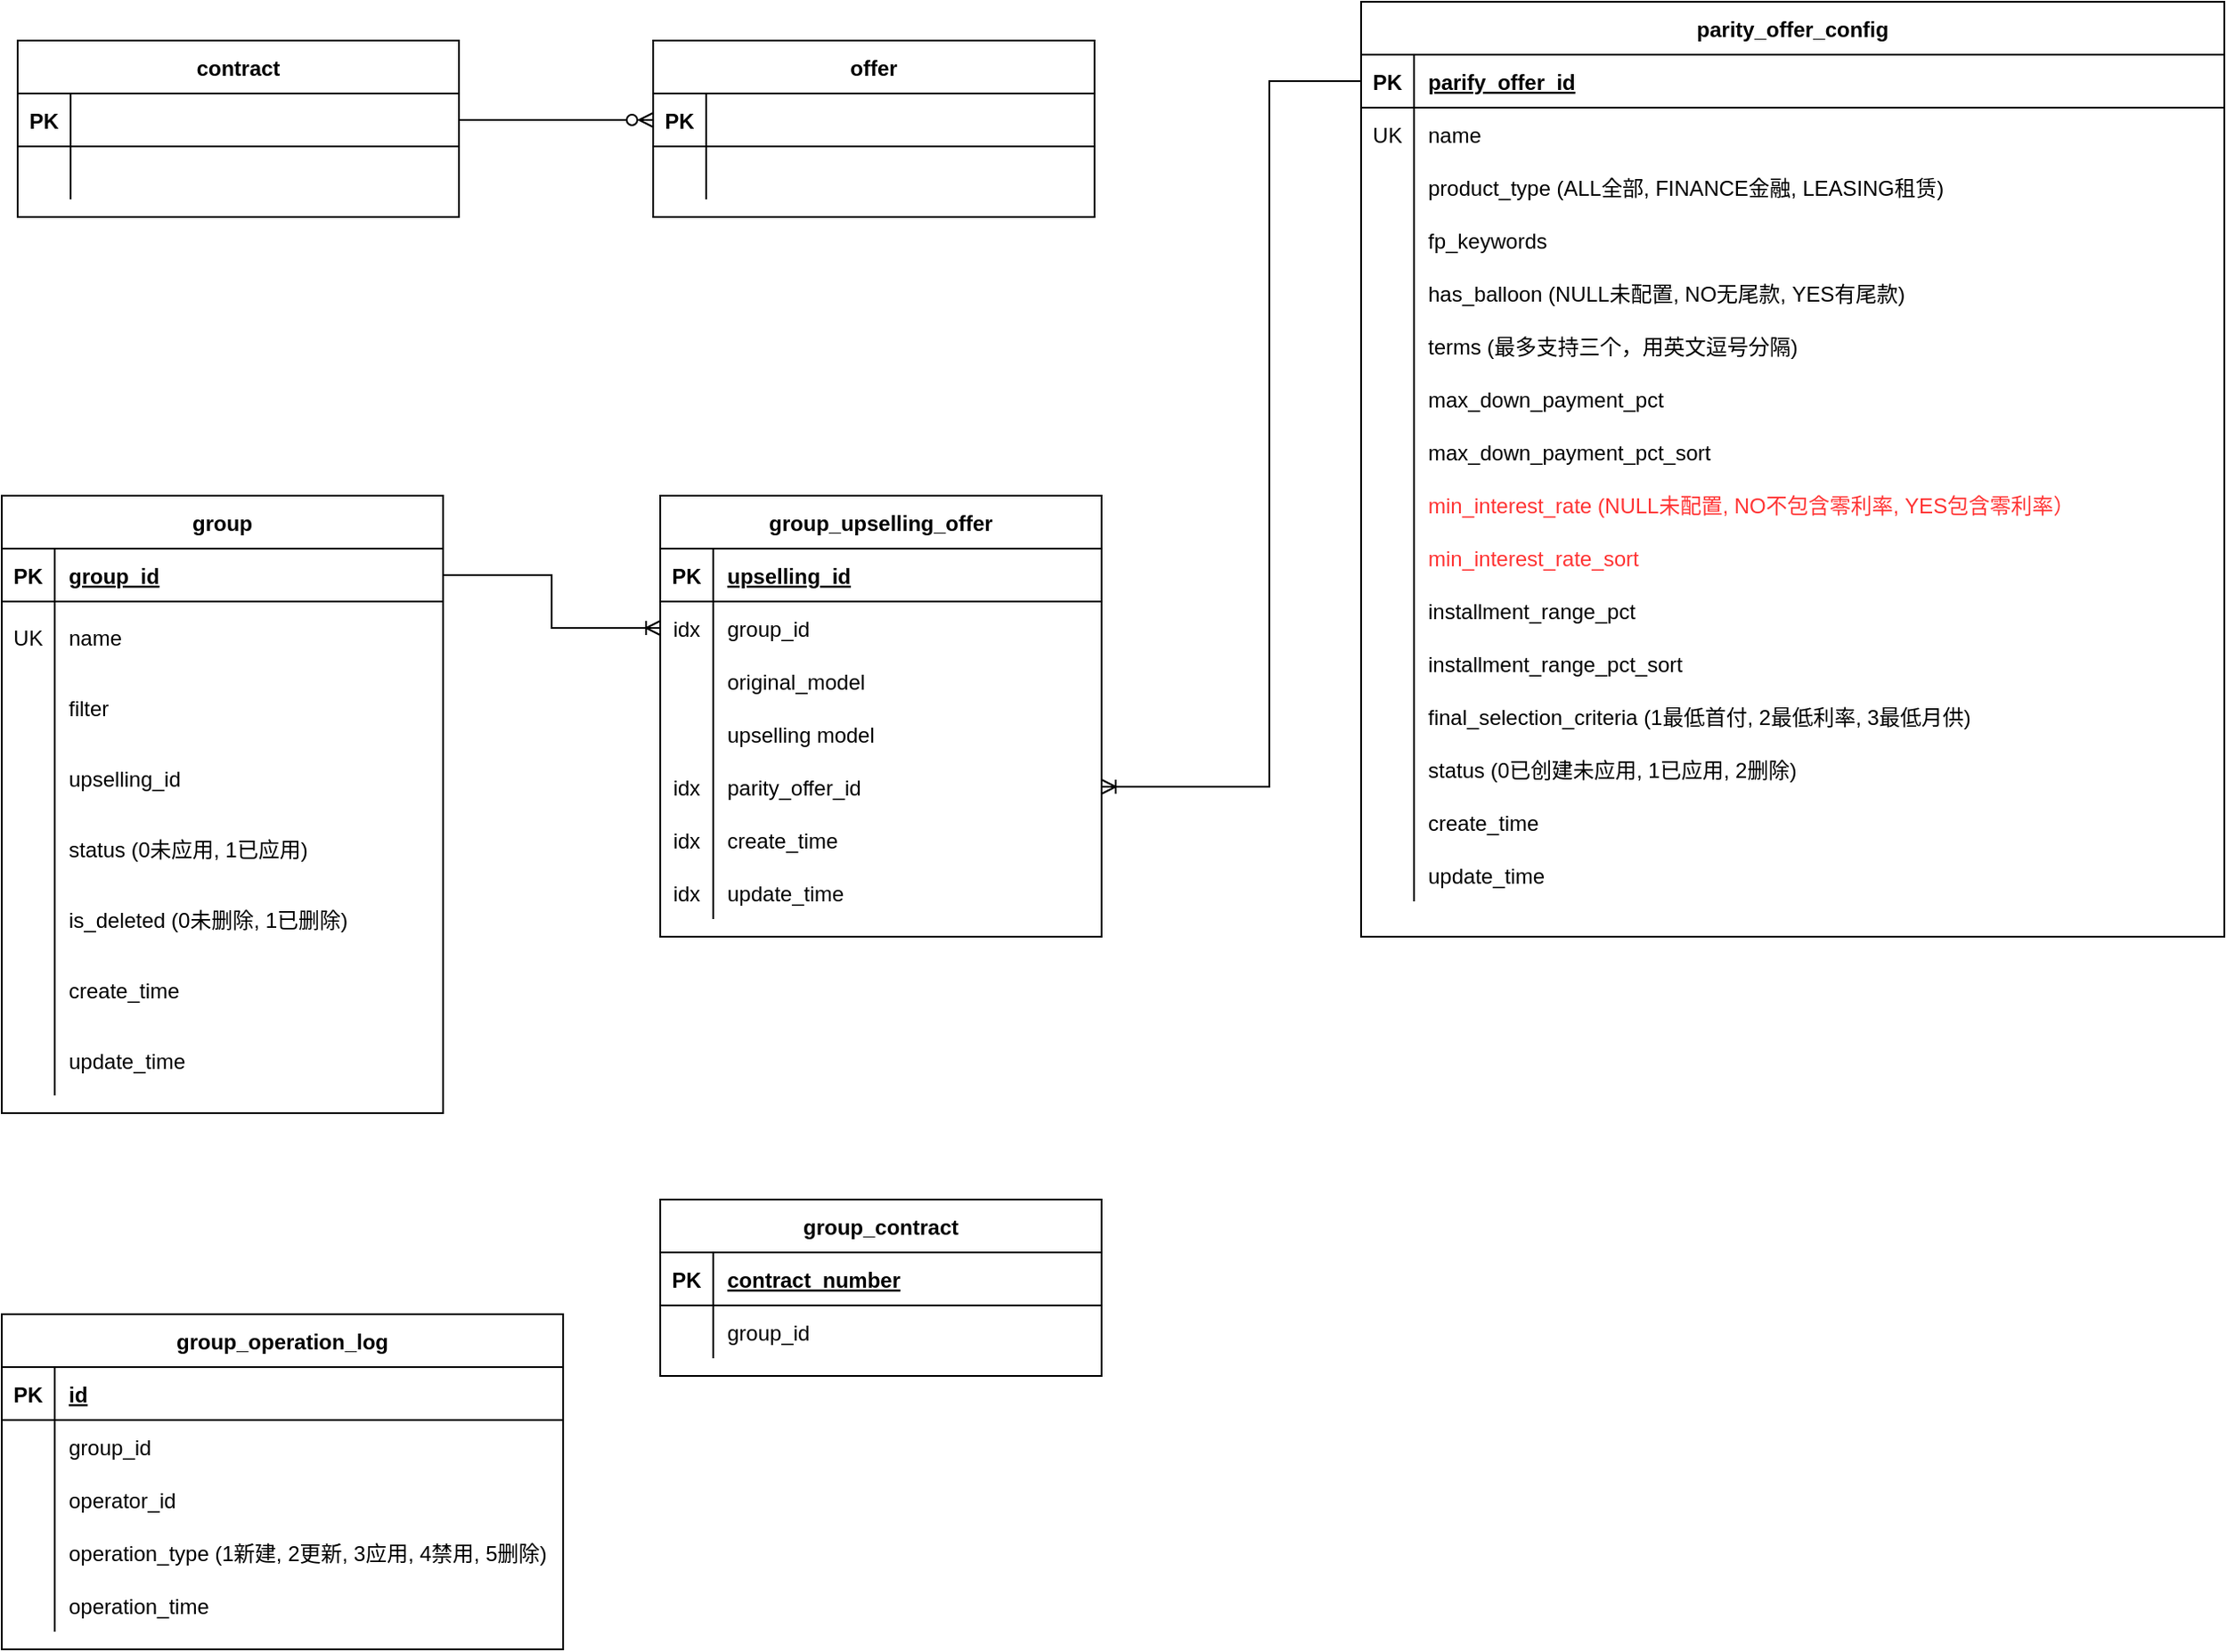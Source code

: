 <mxfile version="22.1.17" type="github">
  <diagram id="R2lEEEUBdFMjLlhIrx00" name="Page-1">
    <mxGraphModel dx="2038" dy="861" grid="1" gridSize="10" guides="1" tooltips="1" connect="1" arrows="1" fold="1" page="1" pageScale="1" pageWidth="850" pageHeight="1100" math="0" shadow="0" extFonts="Permanent Marker^https://fonts.googleapis.com/css?family=Permanent+Marker">
      <root>
        <mxCell id="0" />
        <mxCell id="1" parent="0" />
        <mxCell id="Lgd85yXxA8p3wqPTsEd0-1" value="contract" style="shape=table;startSize=30;container=1;collapsible=1;childLayout=tableLayout;fixedRows=1;rowLines=0;fontStyle=1;align=center;resizeLast=1;" parent="1" vertex="1">
          <mxGeometry x="-169" y="112" width="250" height="100" as="geometry" />
        </mxCell>
        <mxCell id="Lgd85yXxA8p3wqPTsEd0-2" value="" style="shape=partialRectangle;collapsible=0;dropTarget=0;pointerEvents=0;fillColor=none;points=[[0,0.5],[1,0.5]];portConstraint=eastwest;top=0;left=0;right=0;bottom=1;" parent="Lgd85yXxA8p3wqPTsEd0-1" vertex="1">
          <mxGeometry y="30" width="250" height="30" as="geometry" />
        </mxCell>
        <mxCell id="Lgd85yXxA8p3wqPTsEd0-3" value="PK" style="shape=partialRectangle;overflow=hidden;connectable=0;fillColor=none;top=0;left=0;bottom=0;right=0;fontStyle=1;" parent="Lgd85yXxA8p3wqPTsEd0-2" vertex="1">
          <mxGeometry width="30" height="30" as="geometry">
            <mxRectangle width="30" height="30" as="alternateBounds" />
          </mxGeometry>
        </mxCell>
        <mxCell id="Lgd85yXxA8p3wqPTsEd0-4" value="" style="shape=partialRectangle;overflow=hidden;connectable=0;fillColor=none;top=0;left=0;bottom=0;right=0;align=left;spacingLeft=6;fontStyle=5;" parent="Lgd85yXxA8p3wqPTsEd0-2" vertex="1">
          <mxGeometry x="30" width="220" height="30" as="geometry">
            <mxRectangle width="220" height="30" as="alternateBounds" />
          </mxGeometry>
        </mxCell>
        <mxCell id="Lgd85yXxA8p3wqPTsEd0-5" value="" style="shape=partialRectangle;collapsible=0;dropTarget=0;pointerEvents=0;fillColor=none;points=[[0,0.5],[1,0.5]];portConstraint=eastwest;top=0;left=0;right=0;bottom=0;" parent="Lgd85yXxA8p3wqPTsEd0-1" vertex="1">
          <mxGeometry y="60" width="250" height="30" as="geometry" />
        </mxCell>
        <mxCell id="Lgd85yXxA8p3wqPTsEd0-6" value="" style="shape=partialRectangle;overflow=hidden;connectable=0;fillColor=none;top=0;left=0;bottom=0;right=0;" parent="Lgd85yXxA8p3wqPTsEd0-5" vertex="1">
          <mxGeometry width="30" height="30" as="geometry">
            <mxRectangle width="30" height="30" as="alternateBounds" />
          </mxGeometry>
        </mxCell>
        <mxCell id="Lgd85yXxA8p3wqPTsEd0-7" value="" style="shape=partialRectangle;overflow=hidden;connectable=0;fillColor=none;top=0;left=0;bottom=0;right=0;align=left;spacingLeft=6;" parent="Lgd85yXxA8p3wqPTsEd0-5" vertex="1">
          <mxGeometry x="30" width="220" height="30" as="geometry">
            <mxRectangle width="220" height="30" as="alternateBounds" />
          </mxGeometry>
        </mxCell>
        <mxCell id="Lgd85yXxA8p3wqPTsEd0-8" value="offer" style="shape=table;startSize=30;container=1;collapsible=1;childLayout=tableLayout;fixedRows=1;rowLines=0;fontStyle=1;align=center;resizeLast=1;" parent="1" vertex="1">
          <mxGeometry x="191" y="112" width="250" height="100" as="geometry" />
        </mxCell>
        <mxCell id="Lgd85yXxA8p3wqPTsEd0-9" value="" style="shape=partialRectangle;collapsible=0;dropTarget=0;pointerEvents=0;fillColor=none;points=[[0,0.5],[1,0.5]];portConstraint=eastwest;top=0;left=0;right=0;bottom=1;" parent="Lgd85yXxA8p3wqPTsEd0-8" vertex="1">
          <mxGeometry y="30" width="250" height="30" as="geometry" />
        </mxCell>
        <mxCell id="Lgd85yXxA8p3wqPTsEd0-10" value="PK" style="shape=partialRectangle;overflow=hidden;connectable=0;fillColor=none;top=0;left=0;bottom=0;right=0;fontStyle=1;" parent="Lgd85yXxA8p3wqPTsEd0-9" vertex="1">
          <mxGeometry width="30" height="30" as="geometry">
            <mxRectangle width="30" height="30" as="alternateBounds" />
          </mxGeometry>
        </mxCell>
        <mxCell id="Lgd85yXxA8p3wqPTsEd0-11" value="" style="shape=partialRectangle;overflow=hidden;connectable=0;fillColor=none;top=0;left=0;bottom=0;right=0;align=left;spacingLeft=6;fontStyle=5;" parent="Lgd85yXxA8p3wqPTsEd0-9" vertex="1">
          <mxGeometry x="30" width="220" height="30" as="geometry">
            <mxRectangle width="220" height="30" as="alternateBounds" />
          </mxGeometry>
        </mxCell>
        <mxCell id="Lgd85yXxA8p3wqPTsEd0-12" value="" style="shape=partialRectangle;collapsible=0;dropTarget=0;pointerEvents=0;fillColor=none;points=[[0,0.5],[1,0.5]];portConstraint=eastwest;top=0;left=0;right=0;bottom=0;" parent="Lgd85yXxA8p3wqPTsEd0-8" vertex="1">
          <mxGeometry y="60" width="250" height="30" as="geometry" />
        </mxCell>
        <mxCell id="Lgd85yXxA8p3wqPTsEd0-13" value="" style="shape=partialRectangle;overflow=hidden;connectable=0;fillColor=none;top=0;left=0;bottom=0;right=0;" parent="Lgd85yXxA8p3wqPTsEd0-12" vertex="1">
          <mxGeometry width="30" height="30" as="geometry">
            <mxRectangle width="30" height="30" as="alternateBounds" />
          </mxGeometry>
        </mxCell>
        <mxCell id="Lgd85yXxA8p3wqPTsEd0-14" value="" style="shape=partialRectangle;overflow=hidden;connectable=0;fillColor=none;top=0;left=0;bottom=0;right=0;align=left;spacingLeft=6;" parent="Lgd85yXxA8p3wqPTsEd0-12" vertex="1">
          <mxGeometry x="30" width="220" height="30" as="geometry">
            <mxRectangle width="220" height="30" as="alternateBounds" />
          </mxGeometry>
        </mxCell>
        <mxCell id="Lgd85yXxA8p3wqPTsEd0-15" style="edgeStyle=orthogonalEdgeStyle;rounded=0;orthogonalLoop=1;jettySize=auto;html=1;exitX=1;exitY=0.5;exitDx=0;exitDy=0;entryX=0;entryY=0.5;entryDx=0;entryDy=0;endArrow=ERzeroToMany;endFill=0;" parent="1" source="Lgd85yXxA8p3wqPTsEd0-2" target="Lgd85yXxA8p3wqPTsEd0-9" edge="1">
          <mxGeometry relative="1" as="geometry" />
        </mxCell>
        <mxCell id="Lgd85yXxA8p3wqPTsEd0-16" value="group" style="shape=table;startSize=30;container=1;collapsible=1;childLayout=tableLayout;fixedRows=1;rowLines=0;fontStyle=1;align=center;resizeLast=1;" parent="1" vertex="1">
          <mxGeometry x="-178" y="370" width="250" height="350" as="geometry">
            <mxRectangle x="91" y="830" width="120" height="30" as="alternateBounds" />
          </mxGeometry>
        </mxCell>
        <mxCell id="Lgd85yXxA8p3wqPTsEd0-17" value="" style="shape=partialRectangle;collapsible=0;dropTarget=0;pointerEvents=0;fillColor=none;points=[[0,0.5],[1,0.5]];portConstraint=eastwest;top=0;left=0;right=0;bottom=1;" parent="Lgd85yXxA8p3wqPTsEd0-16" vertex="1">
          <mxGeometry y="30" width="250" height="30" as="geometry" />
        </mxCell>
        <mxCell id="Lgd85yXxA8p3wqPTsEd0-18" value="PK" style="shape=partialRectangle;overflow=hidden;connectable=0;fillColor=none;top=0;left=0;bottom=0;right=0;fontStyle=1;" parent="Lgd85yXxA8p3wqPTsEd0-17" vertex="1">
          <mxGeometry width="30" height="30" as="geometry">
            <mxRectangle width="30" height="30" as="alternateBounds" />
          </mxGeometry>
        </mxCell>
        <mxCell id="Lgd85yXxA8p3wqPTsEd0-19" value="group_id" style="shape=partialRectangle;overflow=hidden;connectable=0;fillColor=none;top=0;left=0;bottom=0;right=0;align=left;spacingLeft=6;fontStyle=5;" parent="Lgd85yXxA8p3wqPTsEd0-17" vertex="1">
          <mxGeometry x="30" width="220" height="30" as="geometry">
            <mxRectangle width="220" height="30" as="alternateBounds" />
          </mxGeometry>
        </mxCell>
        <mxCell id="Lgd85yXxA8p3wqPTsEd0-20" value="" style="shape=partialRectangle;collapsible=0;dropTarget=0;pointerEvents=0;fillColor=none;points=[[0,0.5],[1,0.5]];portConstraint=eastwest;top=0;left=0;right=0;bottom=0;" parent="Lgd85yXxA8p3wqPTsEd0-16" vertex="1">
          <mxGeometry y="60" width="250" height="40" as="geometry" />
        </mxCell>
        <mxCell id="Lgd85yXxA8p3wqPTsEd0-21" value="UK" style="shape=partialRectangle;overflow=hidden;connectable=0;fillColor=none;top=0;left=0;bottom=0;right=0;" parent="Lgd85yXxA8p3wqPTsEd0-20" vertex="1">
          <mxGeometry width="30" height="40" as="geometry">
            <mxRectangle width="30" height="40" as="alternateBounds" />
          </mxGeometry>
        </mxCell>
        <mxCell id="Lgd85yXxA8p3wqPTsEd0-22" value="name" style="shape=partialRectangle;overflow=hidden;connectable=0;fillColor=none;top=0;left=0;bottom=0;right=0;align=left;spacingLeft=6;" parent="Lgd85yXxA8p3wqPTsEd0-20" vertex="1">
          <mxGeometry x="30" width="220" height="40" as="geometry">
            <mxRectangle width="220" height="40" as="alternateBounds" />
          </mxGeometry>
        </mxCell>
        <mxCell id="Lgd85yXxA8p3wqPTsEd0-23" value="" style="shape=partialRectangle;collapsible=0;dropTarget=0;pointerEvents=0;fillColor=none;points=[[0,0.5],[1,0.5]];portConstraint=eastwest;top=0;left=0;right=0;bottom=0;" parent="Lgd85yXxA8p3wqPTsEd0-16" vertex="1">
          <mxGeometry y="100" width="250" height="40" as="geometry" />
        </mxCell>
        <mxCell id="Lgd85yXxA8p3wqPTsEd0-24" value="" style="shape=partialRectangle;overflow=hidden;connectable=0;fillColor=none;top=0;left=0;bottom=0;right=0;" parent="Lgd85yXxA8p3wqPTsEd0-23" vertex="1">
          <mxGeometry width="30" height="40" as="geometry">
            <mxRectangle width="30" height="40" as="alternateBounds" />
          </mxGeometry>
        </mxCell>
        <mxCell id="Lgd85yXxA8p3wqPTsEd0-25" value="filter" style="shape=partialRectangle;overflow=hidden;connectable=0;fillColor=none;top=0;left=0;bottom=0;right=0;align=left;spacingLeft=6;" parent="Lgd85yXxA8p3wqPTsEd0-23" vertex="1">
          <mxGeometry x="30" width="220" height="40" as="geometry">
            <mxRectangle width="220" height="40" as="alternateBounds" />
          </mxGeometry>
        </mxCell>
        <mxCell id="Lgd85yXxA8p3wqPTsEd0-26" value="" style="shape=partialRectangle;collapsible=0;dropTarget=0;pointerEvents=0;fillColor=none;points=[[0,0.5],[1,0.5]];portConstraint=eastwest;top=0;left=0;right=0;bottom=0;" parent="Lgd85yXxA8p3wqPTsEd0-16" vertex="1">
          <mxGeometry y="140" width="250" height="40" as="geometry" />
        </mxCell>
        <mxCell id="Lgd85yXxA8p3wqPTsEd0-27" value="" style="shape=partialRectangle;overflow=hidden;connectable=0;fillColor=none;top=0;left=0;bottom=0;right=0;" parent="Lgd85yXxA8p3wqPTsEd0-26" vertex="1">
          <mxGeometry width="30" height="40" as="geometry">
            <mxRectangle width="30" height="40" as="alternateBounds" />
          </mxGeometry>
        </mxCell>
        <mxCell id="Lgd85yXxA8p3wqPTsEd0-28" value="upselling_id" style="shape=partialRectangle;overflow=hidden;connectable=0;fillColor=none;top=0;left=0;bottom=0;right=0;align=left;spacingLeft=6;" parent="Lgd85yXxA8p3wqPTsEd0-26" vertex="1">
          <mxGeometry x="30" width="220" height="40" as="geometry">
            <mxRectangle width="220" height="40" as="alternateBounds" />
          </mxGeometry>
        </mxCell>
        <mxCell id="Lgd85yXxA8p3wqPTsEd0-29" value="" style="shape=partialRectangle;collapsible=0;dropTarget=0;pointerEvents=0;fillColor=none;points=[[0,0.5],[1,0.5]];portConstraint=eastwest;top=0;left=0;right=0;bottom=0;" parent="Lgd85yXxA8p3wqPTsEd0-16" vertex="1">
          <mxGeometry y="180" width="250" height="40" as="geometry" />
        </mxCell>
        <mxCell id="Lgd85yXxA8p3wqPTsEd0-30" value="" style="shape=partialRectangle;overflow=hidden;connectable=0;fillColor=none;top=0;left=0;bottom=0;right=0;" parent="Lgd85yXxA8p3wqPTsEd0-29" vertex="1">
          <mxGeometry width="30" height="40" as="geometry">
            <mxRectangle width="30" height="40" as="alternateBounds" />
          </mxGeometry>
        </mxCell>
        <mxCell id="Lgd85yXxA8p3wqPTsEd0-31" value="status (0未应用, 1已应用)" style="shape=partialRectangle;overflow=hidden;connectable=0;fillColor=none;top=0;left=0;bottom=0;right=0;align=left;spacingLeft=6;" parent="Lgd85yXxA8p3wqPTsEd0-29" vertex="1">
          <mxGeometry x="30" width="220" height="40" as="geometry">
            <mxRectangle width="220" height="40" as="alternateBounds" />
          </mxGeometry>
        </mxCell>
        <mxCell id="Lgd85yXxA8p3wqPTsEd0-32" value="" style="shape=partialRectangle;collapsible=0;dropTarget=0;pointerEvents=0;fillColor=none;points=[[0,0.5],[1,0.5]];portConstraint=eastwest;top=0;left=0;right=0;bottom=0;" parent="Lgd85yXxA8p3wqPTsEd0-16" vertex="1">
          <mxGeometry y="220" width="250" height="40" as="geometry" />
        </mxCell>
        <mxCell id="Lgd85yXxA8p3wqPTsEd0-33" value="" style="shape=partialRectangle;overflow=hidden;connectable=0;fillColor=none;top=0;left=0;bottom=0;right=0;" parent="Lgd85yXxA8p3wqPTsEd0-32" vertex="1">
          <mxGeometry width="30" height="40" as="geometry">
            <mxRectangle width="30" height="40" as="alternateBounds" />
          </mxGeometry>
        </mxCell>
        <mxCell id="Lgd85yXxA8p3wqPTsEd0-34" value="is_deleted (0未删除, 1已删除)" style="shape=partialRectangle;overflow=hidden;connectable=0;fillColor=none;top=0;left=0;bottom=0;right=0;align=left;spacingLeft=6;" parent="Lgd85yXxA8p3wqPTsEd0-32" vertex="1">
          <mxGeometry x="30" width="220" height="40" as="geometry">
            <mxRectangle width="220" height="40" as="alternateBounds" />
          </mxGeometry>
        </mxCell>
        <mxCell id="zZ3A37CLWOh8GCv3uw9L-1" value="" style="shape=partialRectangle;collapsible=0;dropTarget=0;pointerEvents=0;fillColor=none;points=[[0,0.5],[1,0.5]];portConstraint=eastwest;top=0;left=0;right=0;bottom=0;" parent="Lgd85yXxA8p3wqPTsEd0-16" vertex="1">
          <mxGeometry y="260" width="250" height="40" as="geometry" />
        </mxCell>
        <mxCell id="zZ3A37CLWOh8GCv3uw9L-2" value="" style="shape=partialRectangle;overflow=hidden;connectable=0;fillColor=none;top=0;left=0;bottom=0;right=0;" parent="zZ3A37CLWOh8GCv3uw9L-1" vertex="1">
          <mxGeometry width="30" height="40" as="geometry">
            <mxRectangle width="30" height="40" as="alternateBounds" />
          </mxGeometry>
        </mxCell>
        <mxCell id="zZ3A37CLWOh8GCv3uw9L-3" value="create_time" style="shape=partialRectangle;overflow=hidden;connectable=0;fillColor=none;top=0;left=0;bottom=0;right=0;align=left;spacingLeft=6;" parent="zZ3A37CLWOh8GCv3uw9L-1" vertex="1">
          <mxGeometry x="30" width="220" height="40" as="geometry">
            <mxRectangle width="220" height="40" as="alternateBounds" />
          </mxGeometry>
        </mxCell>
        <mxCell id="zZ3A37CLWOh8GCv3uw9L-4" value="" style="shape=partialRectangle;collapsible=0;dropTarget=0;pointerEvents=0;fillColor=none;points=[[0,0.5],[1,0.5]];portConstraint=eastwest;top=0;left=0;right=0;bottom=0;" parent="Lgd85yXxA8p3wqPTsEd0-16" vertex="1">
          <mxGeometry y="300" width="250" height="40" as="geometry" />
        </mxCell>
        <mxCell id="zZ3A37CLWOh8GCv3uw9L-5" value="" style="shape=partialRectangle;overflow=hidden;connectable=0;fillColor=none;top=0;left=0;bottom=0;right=0;" parent="zZ3A37CLWOh8GCv3uw9L-4" vertex="1">
          <mxGeometry width="30" height="40" as="geometry">
            <mxRectangle width="30" height="40" as="alternateBounds" />
          </mxGeometry>
        </mxCell>
        <mxCell id="zZ3A37CLWOh8GCv3uw9L-6" value="update_time" style="shape=partialRectangle;overflow=hidden;connectable=0;fillColor=none;top=0;left=0;bottom=0;right=0;align=left;spacingLeft=6;" parent="zZ3A37CLWOh8GCv3uw9L-4" vertex="1">
          <mxGeometry x="30" width="220" height="40" as="geometry">
            <mxRectangle width="220" height="40" as="alternateBounds" />
          </mxGeometry>
        </mxCell>
        <mxCell id="Lgd85yXxA8p3wqPTsEd0-35" value="parity_offer_config" style="shape=table;startSize=30;container=1;collapsible=1;childLayout=tableLayout;fixedRows=1;rowLines=0;fontStyle=1;align=center;resizeLast=1;" parent="1" vertex="1">
          <mxGeometry x="592" y="90" width="489" height="530" as="geometry" />
        </mxCell>
        <mxCell id="Lgd85yXxA8p3wqPTsEd0-36" value="" style="shape=partialRectangle;collapsible=0;dropTarget=0;pointerEvents=0;fillColor=none;points=[[0,0.5],[1,0.5]];portConstraint=eastwest;top=0;left=0;right=0;bottom=1;" parent="Lgd85yXxA8p3wqPTsEd0-35" vertex="1">
          <mxGeometry y="30" width="489" height="30" as="geometry" />
        </mxCell>
        <mxCell id="Lgd85yXxA8p3wqPTsEd0-37" value="PK" style="shape=partialRectangle;overflow=hidden;connectable=0;fillColor=none;top=0;left=0;bottom=0;right=0;fontStyle=1;" parent="Lgd85yXxA8p3wqPTsEd0-36" vertex="1">
          <mxGeometry width="30" height="30" as="geometry">
            <mxRectangle width="30" height="30" as="alternateBounds" />
          </mxGeometry>
        </mxCell>
        <mxCell id="Lgd85yXxA8p3wqPTsEd0-38" value="parify_offer_id" style="shape=partialRectangle;overflow=hidden;connectable=0;fillColor=none;top=0;left=0;bottom=0;right=0;align=left;spacingLeft=6;fontStyle=5;" parent="Lgd85yXxA8p3wqPTsEd0-36" vertex="1">
          <mxGeometry x="30" width="459" height="30" as="geometry">
            <mxRectangle width="459" height="30" as="alternateBounds" />
          </mxGeometry>
        </mxCell>
        <mxCell id="Lgd85yXxA8p3wqPTsEd0-39" value="" style="shape=partialRectangle;collapsible=0;dropTarget=0;pointerEvents=0;fillColor=none;points=[[0,0.5],[1,0.5]];portConstraint=eastwest;top=0;left=0;right=0;bottom=0;" parent="Lgd85yXxA8p3wqPTsEd0-35" vertex="1">
          <mxGeometry y="60" width="489" height="30" as="geometry" />
        </mxCell>
        <mxCell id="Lgd85yXxA8p3wqPTsEd0-40" value="UK" style="shape=partialRectangle;overflow=hidden;connectable=0;fillColor=none;top=0;left=0;bottom=0;right=0;" parent="Lgd85yXxA8p3wqPTsEd0-39" vertex="1">
          <mxGeometry width="30" height="30" as="geometry">
            <mxRectangle width="30" height="30" as="alternateBounds" />
          </mxGeometry>
        </mxCell>
        <mxCell id="Lgd85yXxA8p3wqPTsEd0-41" value="name" style="shape=partialRectangle;overflow=hidden;connectable=0;fillColor=none;top=0;left=0;bottom=0;right=0;align=left;spacingLeft=6;" parent="Lgd85yXxA8p3wqPTsEd0-39" vertex="1">
          <mxGeometry x="30" width="459" height="30" as="geometry">
            <mxRectangle width="459" height="30" as="alternateBounds" />
          </mxGeometry>
        </mxCell>
        <mxCell id="Lgd85yXxA8p3wqPTsEd0-42" value="" style="shape=partialRectangle;collapsible=0;dropTarget=0;pointerEvents=0;fillColor=none;points=[[0,0.5],[1,0.5]];portConstraint=eastwest;top=0;left=0;right=0;bottom=0;" parent="Lgd85yXxA8p3wqPTsEd0-35" vertex="1">
          <mxGeometry y="90" width="489" height="30" as="geometry" />
        </mxCell>
        <mxCell id="Lgd85yXxA8p3wqPTsEd0-43" value="" style="shape=partialRectangle;overflow=hidden;connectable=0;fillColor=none;top=0;left=0;bottom=0;right=0;" parent="Lgd85yXxA8p3wqPTsEd0-42" vertex="1">
          <mxGeometry width="30" height="30" as="geometry">
            <mxRectangle width="30" height="30" as="alternateBounds" />
          </mxGeometry>
        </mxCell>
        <mxCell id="Lgd85yXxA8p3wqPTsEd0-44" value="product_type (ALL全部, FINANCE金融, LEASING租赁)" style="shape=partialRectangle;overflow=hidden;connectable=0;fillColor=none;top=0;left=0;bottom=0;right=0;align=left;spacingLeft=6;" parent="Lgd85yXxA8p3wqPTsEd0-42" vertex="1">
          <mxGeometry x="30" width="459" height="30" as="geometry">
            <mxRectangle width="459" height="30" as="alternateBounds" />
          </mxGeometry>
        </mxCell>
        <mxCell id="eo6Eqj7wrOhR0pZaT2Og-4" value="" style="shape=partialRectangle;collapsible=0;dropTarget=0;pointerEvents=0;fillColor=none;points=[[0,0.5],[1,0.5]];portConstraint=eastwest;top=0;left=0;right=0;bottom=0;" vertex="1" parent="Lgd85yXxA8p3wqPTsEd0-35">
          <mxGeometry y="120" width="489" height="30" as="geometry" />
        </mxCell>
        <mxCell id="eo6Eqj7wrOhR0pZaT2Og-5" value="" style="shape=partialRectangle;overflow=hidden;connectable=0;fillColor=none;top=0;left=0;bottom=0;right=0;" vertex="1" parent="eo6Eqj7wrOhR0pZaT2Og-4">
          <mxGeometry width="30" height="30" as="geometry">
            <mxRectangle width="30" height="30" as="alternateBounds" />
          </mxGeometry>
        </mxCell>
        <mxCell id="eo6Eqj7wrOhR0pZaT2Og-6" value="fp_keywords" style="shape=partialRectangle;overflow=hidden;connectable=0;fillColor=none;top=0;left=0;bottom=0;right=0;align=left;spacingLeft=6;" vertex="1" parent="eo6Eqj7wrOhR0pZaT2Og-4">
          <mxGeometry x="30" width="459" height="30" as="geometry">
            <mxRectangle width="459" height="30" as="alternateBounds" />
          </mxGeometry>
        </mxCell>
        <mxCell id="Lgd85yXxA8p3wqPTsEd0-45" value="" style="shape=partialRectangle;collapsible=0;dropTarget=0;pointerEvents=0;fillColor=none;points=[[0,0.5],[1,0.5]];portConstraint=eastwest;top=0;left=0;right=0;bottom=0;" parent="Lgd85yXxA8p3wqPTsEd0-35" vertex="1">
          <mxGeometry y="150" width="489" height="30" as="geometry" />
        </mxCell>
        <mxCell id="Lgd85yXxA8p3wqPTsEd0-46" value="" style="shape=partialRectangle;overflow=hidden;connectable=0;fillColor=none;top=0;left=0;bottom=0;right=0;" parent="Lgd85yXxA8p3wqPTsEd0-45" vertex="1">
          <mxGeometry width="30" height="30" as="geometry">
            <mxRectangle width="30" height="30" as="alternateBounds" />
          </mxGeometry>
        </mxCell>
        <mxCell id="Lgd85yXxA8p3wqPTsEd0-47" value="has_balloon (NULL未配置, NO无尾款, YES有尾款)" style="shape=partialRectangle;overflow=hidden;connectable=0;fillColor=none;top=0;left=0;bottom=0;right=0;align=left;spacingLeft=6;" parent="Lgd85yXxA8p3wqPTsEd0-45" vertex="1">
          <mxGeometry x="30" width="459" height="30" as="geometry">
            <mxRectangle width="459" height="30" as="alternateBounds" />
          </mxGeometry>
        </mxCell>
        <mxCell id="Lgd85yXxA8p3wqPTsEd0-48" value="" style="shape=partialRectangle;collapsible=0;dropTarget=0;pointerEvents=0;fillColor=none;points=[[0,0.5],[1,0.5]];portConstraint=eastwest;top=0;left=0;right=0;bottom=0;" parent="Lgd85yXxA8p3wqPTsEd0-35" vertex="1">
          <mxGeometry y="180" width="489" height="30" as="geometry" />
        </mxCell>
        <mxCell id="Lgd85yXxA8p3wqPTsEd0-49" value="" style="shape=partialRectangle;overflow=hidden;connectable=0;fillColor=none;top=0;left=0;bottom=0;right=0;" parent="Lgd85yXxA8p3wqPTsEd0-48" vertex="1">
          <mxGeometry width="30" height="30" as="geometry">
            <mxRectangle width="30" height="30" as="alternateBounds" />
          </mxGeometry>
        </mxCell>
        <mxCell id="Lgd85yXxA8p3wqPTsEd0-50" value="terms (最多支持三个，用英文逗号分隔)" style="shape=partialRectangle;overflow=hidden;connectable=0;fillColor=none;top=0;left=0;bottom=0;right=0;align=left;spacingLeft=6;" parent="Lgd85yXxA8p3wqPTsEd0-48" vertex="1">
          <mxGeometry x="30" width="459" height="30" as="geometry">
            <mxRectangle width="459" height="30" as="alternateBounds" />
          </mxGeometry>
        </mxCell>
        <mxCell id="Lgd85yXxA8p3wqPTsEd0-57" value="" style="shape=partialRectangle;collapsible=0;dropTarget=0;pointerEvents=0;fillColor=none;points=[[0,0.5],[1,0.5]];portConstraint=eastwest;top=0;left=0;right=0;bottom=0;" parent="Lgd85yXxA8p3wqPTsEd0-35" vertex="1">
          <mxGeometry y="210" width="489" height="30" as="geometry" />
        </mxCell>
        <mxCell id="Lgd85yXxA8p3wqPTsEd0-58" value="" style="shape=partialRectangle;overflow=hidden;connectable=0;fillColor=none;top=0;left=0;bottom=0;right=0;" parent="Lgd85yXxA8p3wqPTsEd0-57" vertex="1">
          <mxGeometry width="30" height="30" as="geometry">
            <mxRectangle width="30" height="30" as="alternateBounds" />
          </mxGeometry>
        </mxCell>
        <mxCell id="Lgd85yXxA8p3wqPTsEd0-59" value="max_down_payment_pct" style="shape=partialRectangle;overflow=hidden;connectable=0;fillColor=none;top=0;left=0;bottom=0;right=0;align=left;spacingLeft=6;" parent="Lgd85yXxA8p3wqPTsEd0-57" vertex="1">
          <mxGeometry x="30" width="459" height="30" as="geometry">
            <mxRectangle width="459" height="30" as="alternateBounds" />
          </mxGeometry>
        </mxCell>
        <mxCell id="Lgd85yXxA8p3wqPTsEd0-60" value="" style="shape=partialRectangle;collapsible=0;dropTarget=0;pointerEvents=0;fillColor=none;points=[[0,0.5],[1,0.5]];portConstraint=eastwest;top=0;left=0;right=0;bottom=0;" parent="Lgd85yXxA8p3wqPTsEd0-35" vertex="1">
          <mxGeometry y="240" width="489" height="30" as="geometry" />
        </mxCell>
        <mxCell id="Lgd85yXxA8p3wqPTsEd0-61" value="" style="shape=partialRectangle;overflow=hidden;connectable=0;fillColor=none;top=0;left=0;bottom=0;right=0;" parent="Lgd85yXxA8p3wqPTsEd0-60" vertex="1">
          <mxGeometry width="30" height="30" as="geometry">
            <mxRectangle width="30" height="30" as="alternateBounds" />
          </mxGeometry>
        </mxCell>
        <mxCell id="Lgd85yXxA8p3wqPTsEd0-62" value="max_down_payment_pct_sort" style="shape=partialRectangle;overflow=hidden;connectable=0;fillColor=none;top=0;left=0;bottom=0;right=0;align=left;spacingLeft=6;" parent="Lgd85yXxA8p3wqPTsEd0-60" vertex="1">
          <mxGeometry x="30" width="459" height="30" as="geometry">
            <mxRectangle width="459" height="30" as="alternateBounds" />
          </mxGeometry>
        </mxCell>
        <mxCell id="Lgd85yXxA8p3wqPTsEd0-63" value="" style="shape=partialRectangle;collapsible=0;dropTarget=0;pointerEvents=0;fillColor=none;points=[[0,0.5],[1,0.5]];portConstraint=eastwest;top=0;left=0;right=0;bottom=0;" parent="Lgd85yXxA8p3wqPTsEd0-35" vertex="1">
          <mxGeometry y="270" width="489" height="30" as="geometry" />
        </mxCell>
        <mxCell id="Lgd85yXxA8p3wqPTsEd0-64" value="" style="shape=partialRectangle;overflow=hidden;connectable=0;fillColor=none;top=0;left=0;bottom=0;right=0;" parent="Lgd85yXxA8p3wqPTsEd0-63" vertex="1">
          <mxGeometry width="30" height="30" as="geometry">
            <mxRectangle width="30" height="30" as="alternateBounds" />
          </mxGeometry>
        </mxCell>
        <mxCell id="Lgd85yXxA8p3wqPTsEd0-65" value="min_interest_rate (NULL未配置, NO不包含零利率, YES包含零利率）" style="shape=partialRectangle;overflow=hidden;connectable=0;fillColor=none;top=0;left=0;bottom=0;right=0;align=left;spacingLeft=6;labelBackgroundColor=default;fontColor=#FF3333;" parent="Lgd85yXxA8p3wqPTsEd0-63" vertex="1">
          <mxGeometry x="30" width="459" height="30" as="geometry">
            <mxRectangle width="459" height="30" as="alternateBounds" />
          </mxGeometry>
        </mxCell>
        <mxCell id="Lgd85yXxA8p3wqPTsEd0-66" value="" style="shape=partialRectangle;collapsible=0;dropTarget=0;pointerEvents=0;fillColor=none;points=[[0,0.5],[1,0.5]];portConstraint=eastwest;top=0;left=0;right=0;bottom=0;" parent="Lgd85yXxA8p3wqPTsEd0-35" vertex="1">
          <mxGeometry y="300" width="489" height="30" as="geometry" />
        </mxCell>
        <mxCell id="Lgd85yXxA8p3wqPTsEd0-67" value="" style="shape=partialRectangle;overflow=hidden;connectable=0;fillColor=none;top=0;left=0;bottom=0;right=0;" parent="Lgd85yXxA8p3wqPTsEd0-66" vertex="1">
          <mxGeometry width="30" height="30" as="geometry">
            <mxRectangle width="30" height="30" as="alternateBounds" />
          </mxGeometry>
        </mxCell>
        <mxCell id="Lgd85yXxA8p3wqPTsEd0-68" value="min_interest_rate_sort" style="shape=partialRectangle;overflow=hidden;connectable=0;fillColor=none;top=0;left=0;bottom=0;right=0;align=left;spacingLeft=6;fontColor=#FF3333;" parent="Lgd85yXxA8p3wqPTsEd0-66" vertex="1">
          <mxGeometry x="30" width="459" height="30" as="geometry">
            <mxRectangle width="459" height="30" as="alternateBounds" />
          </mxGeometry>
        </mxCell>
        <mxCell id="Lgd85yXxA8p3wqPTsEd0-69" value="" style="shape=partialRectangle;collapsible=0;dropTarget=0;pointerEvents=0;fillColor=none;points=[[0,0.5],[1,0.5]];portConstraint=eastwest;top=0;left=0;right=0;bottom=0;" parent="Lgd85yXxA8p3wqPTsEd0-35" vertex="1">
          <mxGeometry y="330" width="489" height="30" as="geometry" />
        </mxCell>
        <mxCell id="Lgd85yXxA8p3wqPTsEd0-70" value="" style="shape=partialRectangle;overflow=hidden;connectable=0;fillColor=none;top=0;left=0;bottom=0;right=0;" parent="Lgd85yXxA8p3wqPTsEd0-69" vertex="1">
          <mxGeometry width="30" height="30" as="geometry">
            <mxRectangle width="30" height="30" as="alternateBounds" />
          </mxGeometry>
        </mxCell>
        <mxCell id="Lgd85yXxA8p3wqPTsEd0-71" value="installment_range_pct" style="shape=partialRectangle;overflow=hidden;connectable=0;fillColor=none;top=0;left=0;bottom=0;right=0;align=left;spacingLeft=6;" parent="Lgd85yXxA8p3wqPTsEd0-69" vertex="1">
          <mxGeometry x="30" width="459" height="30" as="geometry">
            <mxRectangle width="459" height="30" as="alternateBounds" />
          </mxGeometry>
        </mxCell>
        <mxCell id="Lgd85yXxA8p3wqPTsEd0-72" value="" style="shape=partialRectangle;collapsible=0;dropTarget=0;pointerEvents=0;fillColor=none;points=[[0,0.5],[1,0.5]];portConstraint=eastwest;top=0;left=0;right=0;bottom=0;" parent="Lgd85yXxA8p3wqPTsEd0-35" vertex="1">
          <mxGeometry y="360" width="489" height="30" as="geometry" />
        </mxCell>
        <mxCell id="Lgd85yXxA8p3wqPTsEd0-73" value="" style="shape=partialRectangle;overflow=hidden;connectable=0;fillColor=none;top=0;left=0;bottom=0;right=0;" parent="Lgd85yXxA8p3wqPTsEd0-72" vertex="1">
          <mxGeometry width="30" height="30" as="geometry">
            <mxRectangle width="30" height="30" as="alternateBounds" />
          </mxGeometry>
        </mxCell>
        <mxCell id="Lgd85yXxA8p3wqPTsEd0-74" value="installment_range_pct_sort" style="shape=partialRectangle;overflow=hidden;connectable=0;fillColor=none;top=0;left=0;bottom=0;right=0;align=left;spacingLeft=6;" parent="Lgd85yXxA8p3wqPTsEd0-72" vertex="1">
          <mxGeometry x="30" width="459" height="30" as="geometry">
            <mxRectangle width="459" height="30" as="alternateBounds" />
          </mxGeometry>
        </mxCell>
        <mxCell id="Lgd85yXxA8p3wqPTsEd0-75" value="" style="shape=partialRectangle;collapsible=0;dropTarget=0;pointerEvents=0;fillColor=none;points=[[0,0.5],[1,0.5]];portConstraint=eastwest;top=0;left=0;right=0;bottom=0;" parent="Lgd85yXxA8p3wqPTsEd0-35" vertex="1">
          <mxGeometry y="390" width="489" height="30" as="geometry" />
        </mxCell>
        <mxCell id="Lgd85yXxA8p3wqPTsEd0-76" value="" style="shape=partialRectangle;overflow=hidden;connectable=0;fillColor=none;top=0;left=0;bottom=0;right=0;" parent="Lgd85yXxA8p3wqPTsEd0-75" vertex="1">
          <mxGeometry width="30" height="30" as="geometry">
            <mxRectangle width="30" height="30" as="alternateBounds" />
          </mxGeometry>
        </mxCell>
        <mxCell id="Lgd85yXxA8p3wqPTsEd0-77" value="final_selection_criteria (1最低首付, 2最低利率, 3最低月供)" style="shape=partialRectangle;overflow=hidden;connectable=0;fillColor=none;top=0;left=0;bottom=0;right=0;align=left;spacingLeft=6;" parent="Lgd85yXxA8p3wqPTsEd0-75" vertex="1">
          <mxGeometry x="30" width="459" height="30" as="geometry">
            <mxRectangle width="459" height="30" as="alternateBounds" />
          </mxGeometry>
        </mxCell>
        <mxCell id="eo6Eqj7wrOhR0pZaT2Og-1" value="" style="shape=partialRectangle;collapsible=0;dropTarget=0;pointerEvents=0;fillColor=none;points=[[0,0.5],[1,0.5]];portConstraint=eastwest;top=0;left=0;right=0;bottom=0;" vertex="1" parent="Lgd85yXxA8p3wqPTsEd0-35">
          <mxGeometry y="420" width="489" height="30" as="geometry" />
        </mxCell>
        <mxCell id="eo6Eqj7wrOhR0pZaT2Og-2" value="" style="shape=partialRectangle;overflow=hidden;connectable=0;fillColor=none;top=0;left=0;bottom=0;right=0;" vertex="1" parent="eo6Eqj7wrOhR0pZaT2Og-1">
          <mxGeometry width="30" height="30" as="geometry">
            <mxRectangle width="30" height="30" as="alternateBounds" />
          </mxGeometry>
        </mxCell>
        <mxCell id="eo6Eqj7wrOhR0pZaT2Og-3" value="status (0已创建未应用, 1已应用, 2删除)" style="shape=partialRectangle;overflow=hidden;connectable=0;fillColor=none;top=0;left=0;bottom=0;right=0;align=left;spacingLeft=6;" vertex="1" parent="eo6Eqj7wrOhR0pZaT2Og-1">
          <mxGeometry x="30" width="459" height="30" as="geometry">
            <mxRectangle width="459" height="30" as="alternateBounds" />
          </mxGeometry>
        </mxCell>
        <mxCell id="zZ3A37CLWOh8GCv3uw9L-13" value="" style="shape=partialRectangle;collapsible=0;dropTarget=0;pointerEvents=0;fillColor=none;points=[[0,0.5],[1,0.5]];portConstraint=eastwest;top=0;left=0;right=0;bottom=0;" parent="Lgd85yXxA8p3wqPTsEd0-35" vertex="1">
          <mxGeometry y="450" width="489" height="30" as="geometry" />
        </mxCell>
        <mxCell id="zZ3A37CLWOh8GCv3uw9L-14" value="" style="shape=partialRectangle;overflow=hidden;connectable=0;fillColor=none;top=0;left=0;bottom=0;right=0;" parent="zZ3A37CLWOh8GCv3uw9L-13" vertex="1">
          <mxGeometry width="30" height="30" as="geometry">
            <mxRectangle width="30" height="30" as="alternateBounds" />
          </mxGeometry>
        </mxCell>
        <mxCell id="zZ3A37CLWOh8GCv3uw9L-15" value="create_time" style="shape=partialRectangle;overflow=hidden;connectable=0;fillColor=none;top=0;left=0;bottom=0;right=0;align=left;spacingLeft=6;" parent="zZ3A37CLWOh8GCv3uw9L-13" vertex="1">
          <mxGeometry x="30" width="459" height="30" as="geometry">
            <mxRectangle width="459" height="30" as="alternateBounds" />
          </mxGeometry>
        </mxCell>
        <mxCell id="zZ3A37CLWOh8GCv3uw9L-16" value="" style="shape=partialRectangle;collapsible=0;dropTarget=0;pointerEvents=0;fillColor=none;points=[[0,0.5],[1,0.5]];portConstraint=eastwest;top=0;left=0;right=0;bottom=0;" parent="Lgd85yXxA8p3wqPTsEd0-35" vertex="1">
          <mxGeometry y="480" width="489" height="30" as="geometry" />
        </mxCell>
        <mxCell id="zZ3A37CLWOh8GCv3uw9L-17" value="" style="shape=partialRectangle;overflow=hidden;connectable=0;fillColor=none;top=0;left=0;bottom=0;right=0;" parent="zZ3A37CLWOh8GCv3uw9L-16" vertex="1">
          <mxGeometry width="30" height="30" as="geometry">
            <mxRectangle width="30" height="30" as="alternateBounds" />
          </mxGeometry>
        </mxCell>
        <mxCell id="zZ3A37CLWOh8GCv3uw9L-18" value="update_time" style="shape=partialRectangle;overflow=hidden;connectable=0;fillColor=none;top=0;left=0;bottom=0;right=0;align=left;spacingLeft=6;" parent="zZ3A37CLWOh8GCv3uw9L-16" vertex="1">
          <mxGeometry x="30" width="459" height="30" as="geometry">
            <mxRectangle width="459" height="30" as="alternateBounds" />
          </mxGeometry>
        </mxCell>
        <mxCell id="Lgd85yXxA8p3wqPTsEd0-81" value="group_upselling_offer" style="shape=table;startSize=30;container=1;collapsible=1;childLayout=tableLayout;fixedRows=1;rowLines=0;fontStyle=1;align=center;resizeLast=1;" parent="1" vertex="1">
          <mxGeometry x="195" y="370" width="250" height="250" as="geometry" />
        </mxCell>
        <mxCell id="Lgd85yXxA8p3wqPTsEd0-82" value="" style="shape=partialRectangle;collapsible=0;dropTarget=0;pointerEvents=0;fillColor=none;points=[[0,0.5],[1,0.5]];portConstraint=eastwest;top=0;left=0;right=0;bottom=1;" parent="Lgd85yXxA8p3wqPTsEd0-81" vertex="1">
          <mxGeometry y="30" width="250" height="30" as="geometry" />
        </mxCell>
        <mxCell id="Lgd85yXxA8p3wqPTsEd0-83" value="PK" style="shape=partialRectangle;overflow=hidden;connectable=0;fillColor=none;top=0;left=0;bottom=0;right=0;fontStyle=1;" parent="Lgd85yXxA8p3wqPTsEd0-82" vertex="1">
          <mxGeometry width="30" height="30" as="geometry">
            <mxRectangle width="30" height="30" as="alternateBounds" />
          </mxGeometry>
        </mxCell>
        <mxCell id="Lgd85yXxA8p3wqPTsEd0-84" value="upselling_id" style="shape=partialRectangle;overflow=hidden;connectable=0;fillColor=none;top=0;left=0;bottom=0;right=0;align=left;spacingLeft=6;fontStyle=5;" parent="Lgd85yXxA8p3wqPTsEd0-82" vertex="1">
          <mxGeometry x="30" width="220" height="30" as="geometry">
            <mxRectangle width="220" height="30" as="alternateBounds" />
          </mxGeometry>
        </mxCell>
        <mxCell id="Lgd85yXxA8p3wqPTsEd0-85" value="" style="shape=partialRectangle;collapsible=0;dropTarget=0;pointerEvents=0;fillColor=none;points=[[0,0.5],[1,0.5]];portConstraint=eastwest;top=0;left=0;right=0;bottom=0;" parent="Lgd85yXxA8p3wqPTsEd0-81" vertex="1">
          <mxGeometry y="60" width="250" height="30" as="geometry" />
        </mxCell>
        <mxCell id="Lgd85yXxA8p3wqPTsEd0-86" value="idx" style="shape=partialRectangle;overflow=hidden;connectable=0;fillColor=none;top=0;left=0;bottom=0;right=0;" parent="Lgd85yXxA8p3wqPTsEd0-85" vertex="1">
          <mxGeometry width="30" height="30" as="geometry">
            <mxRectangle width="30" height="30" as="alternateBounds" />
          </mxGeometry>
        </mxCell>
        <mxCell id="Lgd85yXxA8p3wqPTsEd0-87" value="group_id" style="shape=partialRectangle;overflow=hidden;connectable=0;fillColor=none;top=0;left=0;bottom=0;right=0;align=left;spacingLeft=6;" parent="Lgd85yXxA8p3wqPTsEd0-85" vertex="1">
          <mxGeometry x="30" width="220" height="30" as="geometry">
            <mxRectangle width="220" height="30" as="alternateBounds" />
          </mxGeometry>
        </mxCell>
        <mxCell id="Lgd85yXxA8p3wqPTsEd0-88" value="" style="shape=partialRectangle;collapsible=0;dropTarget=0;pointerEvents=0;fillColor=none;points=[[0,0.5],[1,0.5]];portConstraint=eastwest;top=0;left=0;right=0;bottom=0;" parent="Lgd85yXxA8p3wqPTsEd0-81" vertex="1">
          <mxGeometry y="90" width="250" height="30" as="geometry" />
        </mxCell>
        <mxCell id="Lgd85yXxA8p3wqPTsEd0-89" value="" style="shape=partialRectangle;overflow=hidden;connectable=0;fillColor=none;top=0;left=0;bottom=0;right=0;" parent="Lgd85yXxA8p3wqPTsEd0-88" vertex="1">
          <mxGeometry width="30" height="30" as="geometry">
            <mxRectangle width="30" height="30" as="alternateBounds" />
          </mxGeometry>
        </mxCell>
        <mxCell id="Lgd85yXxA8p3wqPTsEd0-90" value="original_model" style="shape=partialRectangle;overflow=hidden;connectable=0;fillColor=none;top=0;left=0;bottom=0;right=0;align=left;spacingLeft=6;" parent="Lgd85yXxA8p3wqPTsEd0-88" vertex="1">
          <mxGeometry x="30" width="220" height="30" as="geometry">
            <mxRectangle width="220" height="30" as="alternateBounds" />
          </mxGeometry>
        </mxCell>
        <mxCell id="Lgd85yXxA8p3wqPTsEd0-91" value="" style="shape=partialRectangle;collapsible=0;dropTarget=0;pointerEvents=0;fillColor=none;points=[[0,0.5],[1,0.5]];portConstraint=eastwest;top=0;left=0;right=0;bottom=0;" parent="Lgd85yXxA8p3wqPTsEd0-81" vertex="1">
          <mxGeometry y="120" width="250" height="30" as="geometry" />
        </mxCell>
        <mxCell id="Lgd85yXxA8p3wqPTsEd0-92" value="" style="shape=partialRectangle;overflow=hidden;connectable=0;fillColor=none;top=0;left=0;bottom=0;right=0;" parent="Lgd85yXxA8p3wqPTsEd0-91" vertex="1">
          <mxGeometry width="30" height="30" as="geometry">
            <mxRectangle width="30" height="30" as="alternateBounds" />
          </mxGeometry>
        </mxCell>
        <mxCell id="Lgd85yXxA8p3wqPTsEd0-93" value="upselling model" style="shape=partialRectangle;overflow=hidden;connectable=0;fillColor=none;top=0;left=0;bottom=0;right=0;align=left;spacingLeft=6;" parent="Lgd85yXxA8p3wqPTsEd0-91" vertex="1">
          <mxGeometry x="30" width="220" height="30" as="geometry">
            <mxRectangle width="220" height="30" as="alternateBounds" />
          </mxGeometry>
        </mxCell>
        <mxCell id="Lgd85yXxA8p3wqPTsEd0-94" value="" style="shape=partialRectangle;collapsible=0;dropTarget=0;pointerEvents=0;fillColor=none;points=[[0,0.5],[1,0.5]];portConstraint=eastwest;top=0;left=0;right=0;bottom=0;" parent="Lgd85yXxA8p3wqPTsEd0-81" vertex="1">
          <mxGeometry y="150" width="250" height="30" as="geometry" />
        </mxCell>
        <mxCell id="Lgd85yXxA8p3wqPTsEd0-95" value="idx" style="shape=partialRectangle;overflow=hidden;connectable=0;fillColor=none;top=0;left=0;bottom=0;right=0;" parent="Lgd85yXxA8p3wqPTsEd0-94" vertex="1">
          <mxGeometry width="30" height="30" as="geometry">
            <mxRectangle width="30" height="30" as="alternateBounds" />
          </mxGeometry>
        </mxCell>
        <mxCell id="Lgd85yXxA8p3wqPTsEd0-96" value="parity_offer_id" style="shape=partialRectangle;overflow=hidden;connectable=0;fillColor=none;top=0;left=0;bottom=0;right=0;align=left;spacingLeft=6;" parent="Lgd85yXxA8p3wqPTsEd0-94" vertex="1">
          <mxGeometry x="30" width="220" height="30" as="geometry">
            <mxRectangle width="220" height="30" as="alternateBounds" />
          </mxGeometry>
        </mxCell>
        <mxCell id="zZ3A37CLWOh8GCv3uw9L-7" value="" style="shape=partialRectangle;collapsible=0;dropTarget=0;pointerEvents=0;fillColor=none;points=[[0,0.5],[1,0.5]];portConstraint=eastwest;top=0;left=0;right=0;bottom=0;" parent="Lgd85yXxA8p3wqPTsEd0-81" vertex="1">
          <mxGeometry y="180" width="250" height="30" as="geometry" />
        </mxCell>
        <mxCell id="zZ3A37CLWOh8GCv3uw9L-8" value="idx" style="shape=partialRectangle;overflow=hidden;connectable=0;fillColor=none;top=0;left=0;bottom=0;right=0;" parent="zZ3A37CLWOh8GCv3uw9L-7" vertex="1">
          <mxGeometry width="30" height="30" as="geometry">
            <mxRectangle width="30" height="30" as="alternateBounds" />
          </mxGeometry>
        </mxCell>
        <mxCell id="zZ3A37CLWOh8GCv3uw9L-9" value="create_time" style="shape=partialRectangle;overflow=hidden;connectable=0;fillColor=none;top=0;left=0;bottom=0;right=0;align=left;spacingLeft=6;" parent="zZ3A37CLWOh8GCv3uw9L-7" vertex="1">
          <mxGeometry x="30" width="220" height="30" as="geometry">
            <mxRectangle width="220" height="30" as="alternateBounds" />
          </mxGeometry>
        </mxCell>
        <mxCell id="zZ3A37CLWOh8GCv3uw9L-10" value="" style="shape=partialRectangle;collapsible=0;dropTarget=0;pointerEvents=0;fillColor=none;points=[[0,0.5],[1,0.5]];portConstraint=eastwest;top=0;left=0;right=0;bottom=0;" parent="Lgd85yXxA8p3wqPTsEd0-81" vertex="1">
          <mxGeometry y="210" width="250" height="30" as="geometry" />
        </mxCell>
        <mxCell id="zZ3A37CLWOh8GCv3uw9L-11" value="idx" style="shape=partialRectangle;overflow=hidden;connectable=0;fillColor=none;top=0;left=0;bottom=0;right=0;" parent="zZ3A37CLWOh8GCv3uw9L-10" vertex="1">
          <mxGeometry width="30" height="30" as="geometry">
            <mxRectangle width="30" height="30" as="alternateBounds" />
          </mxGeometry>
        </mxCell>
        <mxCell id="zZ3A37CLWOh8GCv3uw9L-12" value="update_time" style="shape=partialRectangle;overflow=hidden;connectable=0;fillColor=none;top=0;left=0;bottom=0;right=0;align=left;spacingLeft=6;" parent="zZ3A37CLWOh8GCv3uw9L-10" vertex="1">
          <mxGeometry x="30" width="220" height="30" as="geometry">
            <mxRectangle width="220" height="30" as="alternateBounds" />
          </mxGeometry>
        </mxCell>
        <mxCell id="Lgd85yXxA8p3wqPTsEd0-97" value="group_contract" style="shape=table;startSize=30;container=1;collapsible=1;childLayout=tableLayout;fixedRows=1;rowLines=0;fontStyle=1;align=center;resizeLast=1;" parent="1" vertex="1">
          <mxGeometry x="195" y="769" width="250" height="100" as="geometry" />
        </mxCell>
        <mxCell id="Lgd85yXxA8p3wqPTsEd0-98" value="" style="shape=partialRectangle;collapsible=0;dropTarget=0;pointerEvents=0;fillColor=none;points=[[0,0.5],[1,0.5]];portConstraint=eastwest;top=0;left=0;right=0;bottom=1;" parent="Lgd85yXxA8p3wqPTsEd0-97" vertex="1">
          <mxGeometry y="30" width="250" height="30" as="geometry" />
        </mxCell>
        <mxCell id="Lgd85yXxA8p3wqPTsEd0-99" value="PK" style="shape=partialRectangle;overflow=hidden;connectable=0;fillColor=none;top=0;left=0;bottom=0;right=0;fontStyle=1;" parent="Lgd85yXxA8p3wqPTsEd0-98" vertex="1">
          <mxGeometry width="30" height="30" as="geometry">
            <mxRectangle width="30" height="30" as="alternateBounds" />
          </mxGeometry>
        </mxCell>
        <mxCell id="Lgd85yXxA8p3wqPTsEd0-100" value="contract_number" style="shape=partialRectangle;overflow=hidden;connectable=0;fillColor=none;top=0;left=0;bottom=0;right=0;align=left;spacingLeft=6;fontStyle=5;" parent="Lgd85yXxA8p3wqPTsEd0-98" vertex="1">
          <mxGeometry x="30" width="220" height="30" as="geometry">
            <mxRectangle width="220" height="30" as="alternateBounds" />
          </mxGeometry>
        </mxCell>
        <mxCell id="Lgd85yXxA8p3wqPTsEd0-101" value="" style="shape=partialRectangle;collapsible=0;dropTarget=0;pointerEvents=0;fillColor=none;points=[[0,0.5],[1,0.5]];portConstraint=eastwest;top=0;left=0;right=0;bottom=0;" parent="Lgd85yXxA8p3wqPTsEd0-97" vertex="1">
          <mxGeometry y="60" width="250" height="30" as="geometry" />
        </mxCell>
        <mxCell id="Lgd85yXxA8p3wqPTsEd0-102" value="" style="shape=partialRectangle;overflow=hidden;connectable=0;fillColor=none;top=0;left=0;bottom=0;right=0;" parent="Lgd85yXxA8p3wqPTsEd0-101" vertex="1">
          <mxGeometry width="30" height="30" as="geometry">
            <mxRectangle width="30" height="30" as="alternateBounds" />
          </mxGeometry>
        </mxCell>
        <mxCell id="Lgd85yXxA8p3wqPTsEd0-103" value="group_id" style="shape=partialRectangle;overflow=hidden;connectable=0;fillColor=none;top=0;left=0;bottom=0;right=0;align=left;spacingLeft=6;" parent="Lgd85yXxA8p3wqPTsEd0-101" vertex="1">
          <mxGeometry x="30" width="220" height="30" as="geometry">
            <mxRectangle width="220" height="30" as="alternateBounds" />
          </mxGeometry>
        </mxCell>
        <mxCell id="Lgd85yXxA8p3wqPTsEd0-104" style="edgeStyle=orthogonalEdgeStyle;rounded=0;orthogonalLoop=1;jettySize=auto;html=1;exitX=1;exitY=0.5;exitDx=0;exitDy=0;entryX=0;entryY=0.5;entryDx=0;entryDy=0;endArrow=ERoneToMany;endFill=0;startArrow=none;startFill=0;" parent="1" source="Lgd85yXxA8p3wqPTsEd0-17" target="Lgd85yXxA8p3wqPTsEd0-85" edge="1">
          <mxGeometry relative="1" as="geometry" />
        </mxCell>
        <mxCell id="Lgd85yXxA8p3wqPTsEd0-105" style="edgeStyle=orthogonalEdgeStyle;rounded=0;orthogonalLoop=1;jettySize=auto;html=1;exitX=1;exitY=0.5;exitDx=0;exitDy=0;entryX=0;entryY=0.5;entryDx=0;entryDy=0;startArrow=ERoneToMany;startFill=0;endArrow=none;endFill=0;" parent="1" source="Lgd85yXxA8p3wqPTsEd0-94" target="Lgd85yXxA8p3wqPTsEd0-36" edge="1">
          <mxGeometry relative="1" as="geometry">
            <Array as="points">
              <mxPoint x="540" y="535" />
              <mxPoint x="540" y="135" />
            </Array>
          </mxGeometry>
        </mxCell>
        <mxCell id="Lgd85yXxA8p3wqPTsEd0-106" value="group_operation_log" style="shape=table;startSize=30;container=1;collapsible=1;childLayout=tableLayout;fixedRows=1;rowLines=0;fontStyle=1;align=center;resizeLast=1;" parent="1" vertex="1">
          <mxGeometry x="-178" y="834" width="318" height="190" as="geometry" />
        </mxCell>
        <mxCell id="Lgd85yXxA8p3wqPTsEd0-107" value="" style="shape=partialRectangle;collapsible=0;dropTarget=0;pointerEvents=0;fillColor=none;points=[[0,0.5],[1,0.5]];portConstraint=eastwest;top=0;left=0;right=0;bottom=1;" parent="Lgd85yXxA8p3wqPTsEd0-106" vertex="1">
          <mxGeometry y="30" width="318" height="30" as="geometry" />
        </mxCell>
        <mxCell id="Lgd85yXxA8p3wqPTsEd0-108" value="PK" style="shape=partialRectangle;overflow=hidden;connectable=0;fillColor=none;top=0;left=0;bottom=0;right=0;fontStyle=1;" parent="Lgd85yXxA8p3wqPTsEd0-107" vertex="1">
          <mxGeometry width="30" height="30" as="geometry">
            <mxRectangle width="30" height="30" as="alternateBounds" />
          </mxGeometry>
        </mxCell>
        <mxCell id="Lgd85yXxA8p3wqPTsEd0-109" value="id" style="shape=partialRectangle;overflow=hidden;connectable=0;fillColor=none;top=0;left=0;bottom=0;right=0;align=left;spacingLeft=6;fontStyle=5;" parent="Lgd85yXxA8p3wqPTsEd0-107" vertex="1">
          <mxGeometry x="30" width="288" height="30" as="geometry">
            <mxRectangle width="288" height="30" as="alternateBounds" />
          </mxGeometry>
        </mxCell>
        <mxCell id="Lgd85yXxA8p3wqPTsEd0-110" value="" style="shape=partialRectangle;collapsible=0;dropTarget=0;pointerEvents=0;fillColor=none;points=[[0,0.5],[1,0.5]];portConstraint=eastwest;top=0;left=0;right=0;bottom=0;" parent="Lgd85yXxA8p3wqPTsEd0-106" vertex="1">
          <mxGeometry y="60" width="318" height="30" as="geometry" />
        </mxCell>
        <mxCell id="Lgd85yXxA8p3wqPTsEd0-111" value="" style="shape=partialRectangle;overflow=hidden;connectable=0;fillColor=none;top=0;left=0;bottom=0;right=0;" parent="Lgd85yXxA8p3wqPTsEd0-110" vertex="1">
          <mxGeometry width="30" height="30" as="geometry">
            <mxRectangle width="30" height="30" as="alternateBounds" />
          </mxGeometry>
        </mxCell>
        <mxCell id="Lgd85yXxA8p3wqPTsEd0-112" value="group_id" style="shape=partialRectangle;overflow=hidden;connectable=0;fillColor=none;top=0;left=0;bottom=0;right=0;align=left;spacingLeft=6;" parent="Lgd85yXxA8p3wqPTsEd0-110" vertex="1">
          <mxGeometry x="30" width="288" height="30" as="geometry">
            <mxRectangle width="288" height="30" as="alternateBounds" />
          </mxGeometry>
        </mxCell>
        <mxCell id="Lgd85yXxA8p3wqPTsEd0-113" value="" style="shape=partialRectangle;collapsible=0;dropTarget=0;pointerEvents=0;fillColor=none;points=[[0,0.5],[1,0.5]];portConstraint=eastwest;top=0;left=0;right=0;bottom=0;" parent="Lgd85yXxA8p3wqPTsEd0-106" vertex="1">
          <mxGeometry y="90" width="318" height="30" as="geometry" />
        </mxCell>
        <mxCell id="Lgd85yXxA8p3wqPTsEd0-114" value="" style="shape=partialRectangle;overflow=hidden;connectable=0;fillColor=none;top=0;left=0;bottom=0;right=0;" parent="Lgd85yXxA8p3wqPTsEd0-113" vertex="1">
          <mxGeometry width="30" height="30" as="geometry">
            <mxRectangle width="30" height="30" as="alternateBounds" />
          </mxGeometry>
        </mxCell>
        <mxCell id="Lgd85yXxA8p3wqPTsEd0-115" value="operator_id" style="shape=partialRectangle;overflow=hidden;connectable=0;fillColor=none;top=0;left=0;bottom=0;right=0;align=left;spacingLeft=6;" parent="Lgd85yXxA8p3wqPTsEd0-113" vertex="1">
          <mxGeometry x="30" width="288" height="30" as="geometry">
            <mxRectangle width="288" height="30" as="alternateBounds" />
          </mxGeometry>
        </mxCell>
        <mxCell id="Lgd85yXxA8p3wqPTsEd0-116" value="" style="shape=partialRectangle;collapsible=0;dropTarget=0;pointerEvents=0;fillColor=none;points=[[0,0.5],[1,0.5]];portConstraint=eastwest;top=0;left=0;right=0;bottom=0;" parent="Lgd85yXxA8p3wqPTsEd0-106" vertex="1">
          <mxGeometry y="120" width="318" height="30" as="geometry" />
        </mxCell>
        <mxCell id="Lgd85yXxA8p3wqPTsEd0-117" value="" style="shape=partialRectangle;overflow=hidden;connectable=0;fillColor=none;top=0;left=0;bottom=0;right=0;" parent="Lgd85yXxA8p3wqPTsEd0-116" vertex="1">
          <mxGeometry width="30" height="30" as="geometry">
            <mxRectangle width="30" height="30" as="alternateBounds" />
          </mxGeometry>
        </mxCell>
        <mxCell id="Lgd85yXxA8p3wqPTsEd0-118" value="operation_type (1新建, 2更新, 3应用, 4禁用, 5删除)" style="shape=partialRectangle;overflow=hidden;connectable=0;fillColor=none;top=0;left=0;bottom=0;right=0;align=left;spacingLeft=6;" parent="Lgd85yXxA8p3wqPTsEd0-116" vertex="1">
          <mxGeometry x="30" width="288" height="30" as="geometry">
            <mxRectangle width="288" height="30" as="alternateBounds" />
          </mxGeometry>
        </mxCell>
        <mxCell id="Lgd85yXxA8p3wqPTsEd0-119" value="" style="shape=partialRectangle;collapsible=0;dropTarget=0;pointerEvents=0;fillColor=none;points=[[0,0.5],[1,0.5]];portConstraint=eastwest;top=0;left=0;right=0;bottom=0;" parent="Lgd85yXxA8p3wqPTsEd0-106" vertex="1">
          <mxGeometry y="150" width="318" height="30" as="geometry" />
        </mxCell>
        <mxCell id="Lgd85yXxA8p3wqPTsEd0-120" value="" style="shape=partialRectangle;overflow=hidden;connectable=0;fillColor=none;top=0;left=0;bottom=0;right=0;" parent="Lgd85yXxA8p3wqPTsEd0-119" vertex="1">
          <mxGeometry width="30" height="30" as="geometry">
            <mxRectangle width="30" height="30" as="alternateBounds" />
          </mxGeometry>
        </mxCell>
        <mxCell id="Lgd85yXxA8p3wqPTsEd0-121" value="operation_time" style="shape=partialRectangle;overflow=hidden;connectable=0;fillColor=none;top=0;left=0;bottom=0;right=0;align=left;spacingLeft=6;" parent="Lgd85yXxA8p3wqPTsEd0-119" vertex="1">
          <mxGeometry x="30" width="288" height="30" as="geometry">
            <mxRectangle width="288" height="30" as="alternateBounds" />
          </mxGeometry>
        </mxCell>
      </root>
    </mxGraphModel>
  </diagram>
</mxfile>
